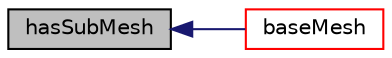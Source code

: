 digraph "hasSubMesh"
{
  bgcolor="transparent";
  edge [fontname="Helvetica",fontsize="10",labelfontname="Helvetica",labelfontsize="10"];
  node [fontname="Helvetica",fontsize="10",shape=record];
  rankdir="LR";
  Node2065 [label="hasSubMesh",height=0.2,width=0.4,color="black", fillcolor="grey75", style="filled", fontcolor="black"];
  Node2065 -> Node2066 [dir="back",color="midnightblue",fontsize="10",style="solid",fontname="Helvetica"];
  Node2066 [label="baseMesh",height=0.2,width=0.4,color="red",URL="$a22201.html#a2ddcd537a1fe2e9e03801c85464ac97d",tooltip="Original mesh. "];
}
